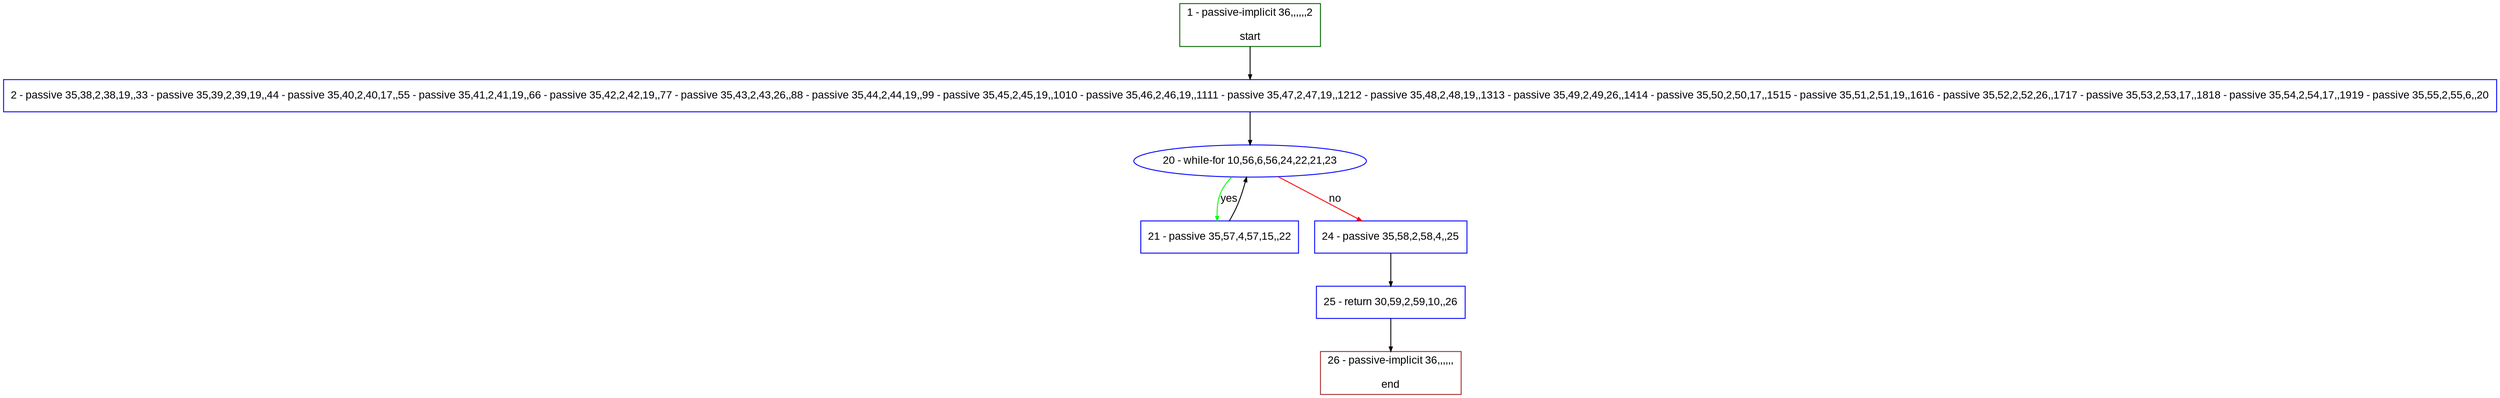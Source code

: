 digraph "" {
  graph [pack="true", label="", fontsize="12", packmode="clust", fontname="Arial", fillcolor="#FFFFCC", bgcolor="white", style="rounded,filled", compound="true"];
  node [node_initialized="no", label="", color="grey", fontsize="12", fillcolor="white", fontname="Arial", style="filled", shape="rectangle", compound="true", fixedsize="false"];
  edge [fontcolor="black", arrowhead="normal", arrowtail="none", arrowsize="0.5", ltail="", label="", color="black", fontsize="12", lhead="", fontname="Arial", dir="forward", compound="true"];
  __N1 [label="2 - passive 35,38,2,38,19,,33 - passive 35,39,2,39,19,,44 - passive 35,40,2,40,17,,55 - passive 35,41,2,41,19,,66 - passive 35,42,2,42,19,,77 - passive 35,43,2,43,26,,88 - passive 35,44,2,44,19,,99 - passive 35,45,2,45,19,,1010 - passive 35,46,2,46,19,,1111 - passive 35,47,2,47,19,,1212 - passive 35,48,2,48,19,,1313 - passive 35,49,2,49,26,,1414 - passive 35,50,2,50,17,,1515 - passive 35,51,2,51,19,,1616 - passive 35,52,2,52,26,,1717 - passive 35,53,2,53,17,,1818 - passive 35,54,2,54,17,,1919 - passive 35,55,2,55,6,,20", color="#0000ff", fillcolor="#ffffff", style="filled", shape="box"];
  __N2 [label="1 - passive-implicit 36,,,,,,2\n\nstart", color="#006400", fillcolor="#ffffff", style="filled", shape="box"];
  __N3 [label="20 - while-for 10,56,6,56,24,22,21,23", color="#0000ff", fillcolor="#ffffff", style="filled", shape="oval"];
  __N4 [label="21 - passive 35,57,4,57,15,,22", color="#0000ff", fillcolor="#ffffff", style="filled", shape="box"];
  __N5 [label="24 - passive 35,58,2,58,4,,25", color="#0000ff", fillcolor="#ffffff", style="filled", shape="box"];
  __N6 [label="25 - return 30,59,2,59,10,,26", color="#0000ff", fillcolor="#ffffff", style="filled", shape="box"];
  __N7 [label="26 - passive-implicit 36,,,,,,\n\nend", color="#a52a2a", fillcolor="#ffffff", style="filled", shape="box"];
  __N2 -> __N1 [arrowhead="normal", arrowtail="none", color="#000000", label="", dir="forward"];
  __N1 -> __N3 [arrowhead="normal", arrowtail="none", color="#000000", label="", dir="forward"];
  __N3 -> __N4 [arrowhead="normal", arrowtail="none", color="#00ff00", label="yes", dir="forward"];
  __N4 -> __N3 [arrowhead="normal", arrowtail="none", color="#000000", label="", dir="forward"];
  __N3 -> __N5 [arrowhead="normal", arrowtail="none", color="#ff0000", label="no", dir="forward"];
  __N5 -> __N6 [arrowhead="normal", arrowtail="none", color="#000000", label="", dir="forward"];
  __N6 -> __N7 [arrowhead="normal", arrowtail="none", color="#000000", label="", dir="forward"];
}
